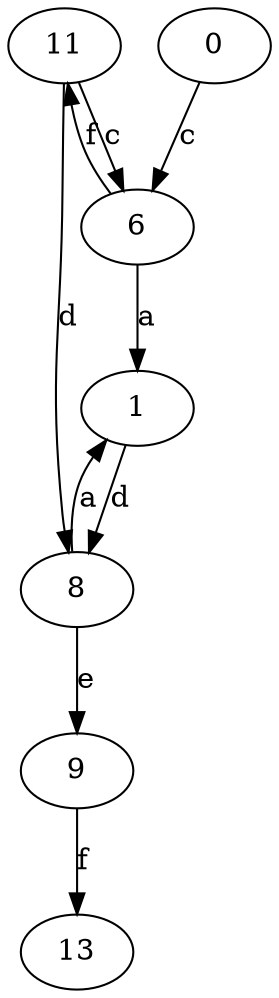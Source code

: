 strict digraph  {
1;
0;
6;
8;
9;
11;
13;
1 -> 8  [label=d];
0 -> 6  [label=c];
6 -> 1  [label=a];
6 -> 11  [label=f];
8 -> 1  [label=a];
8 -> 9  [label=e];
9 -> 13  [label=f];
11 -> 6  [label=c];
11 -> 8  [label=d];
}
